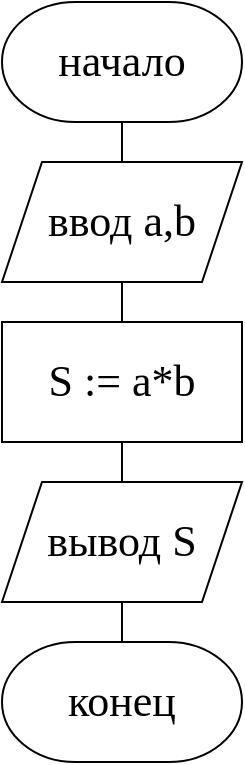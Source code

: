 <mxfile version="13.9.2" type="github">
  <diagram id="C5RBs43oDa-KdzZeNtuy" name="Page-1">
    <mxGraphModel dx="1422" dy="763" grid="1" gridSize="10" guides="1" tooltips="1" connect="1" arrows="1" fold="1" page="1" pageScale="1" pageWidth="827" pageHeight="1169" math="0" shadow="0">
      <root>
        <mxCell id="WIyWlLk6GJQsqaUBKTNV-0" />
        <mxCell id="WIyWlLk6GJQsqaUBKTNV-1" parent="WIyWlLk6GJQsqaUBKTNV-0" />
        <mxCell id="qzIZwbefHzwZ-c147n1I-0" value="&lt;div style=&quot;font-size: 22px;&quot;&gt;начало&lt;/div&gt;" style="strokeWidth=1;html=1;shape=mxgraph.flowchart.terminator;whiteSpace=wrap;fontFamily=Times New Roman;labelBackgroundColor=none;fontSize=22;" parent="WIyWlLk6GJQsqaUBKTNV-1" vertex="1">
          <mxGeometry x="120" y="40" width="120" height="60" as="geometry" />
        </mxCell>
        <mxCell id="qzIZwbefHzwZ-c147n1I-1" value="ввод a,b" style="shape=parallelogram;perimeter=parallelogramPerimeter;whiteSpace=wrap;html=1;fixedSize=1;strokeWidth=1;fontFamily=Times New Roman;labelBackgroundColor=none;fontSize=22;" parent="WIyWlLk6GJQsqaUBKTNV-1" vertex="1">
          <mxGeometry x="120" y="120" width="120" height="60" as="geometry" />
        </mxCell>
        <mxCell id="qzIZwbefHzwZ-c147n1I-2" value="S := a*b" style="rounded=0;whiteSpace=wrap;html=1;strokeWidth=1;fontFamily=Times New Roman;labelBackgroundColor=none;fontSize=22;" parent="WIyWlLk6GJQsqaUBKTNV-1" vertex="1">
          <mxGeometry x="120" y="200" width="120" height="60" as="geometry" />
        </mxCell>
        <mxCell id="qzIZwbefHzwZ-c147n1I-3" value="вывод S" style="shape=parallelogram;perimeter=parallelogramPerimeter;whiteSpace=wrap;html=1;fixedSize=1;strokeWidth=1;fontFamily=Times New Roman;labelBackgroundColor=none;fontSize=22;" parent="WIyWlLk6GJQsqaUBKTNV-1" vertex="1">
          <mxGeometry x="120" y="280" width="120" height="60" as="geometry" />
        </mxCell>
        <mxCell id="qzIZwbefHzwZ-c147n1I-4" value="конец" style="strokeWidth=1;html=1;shape=mxgraph.flowchart.terminator;whiteSpace=wrap;fontFamily=Times New Roman;labelBackgroundColor=none;fontSize=22;" parent="WIyWlLk6GJQsqaUBKTNV-1" vertex="1">
          <mxGeometry x="120" y="360" width="120" height="60" as="geometry" />
        </mxCell>
        <mxCell id="qzIZwbefHzwZ-c147n1I-5" value="" style="endArrow=none;html=1;entryX=0.5;entryY=1;entryDx=0;entryDy=0;entryPerimeter=0;exitX=0.5;exitY=0;exitDx=0;exitDy=0;strokeWidth=1;fontFamily=Times New Roman;labelBackgroundColor=none;fontSize=22;" parent="WIyWlLk6GJQsqaUBKTNV-1" source="qzIZwbefHzwZ-c147n1I-1" target="qzIZwbefHzwZ-c147n1I-0" edge="1">
          <mxGeometry width="50" height="50" relative="1" as="geometry">
            <mxPoint x="280" y="160" as="sourcePoint" />
            <mxPoint x="330" y="110" as="targetPoint" />
          </mxGeometry>
        </mxCell>
        <mxCell id="qzIZwbefHzwZ-c147n1I-6" value="" style="endArrow=none;html=1;entryX=0.5;entryY=1;entryDx=0;entryDy=0;exitX=0.5;exitY=0;exitDx=0;exitDy=0;strokeWidth=1;fontFamily=Times New Roman;labelBackgroundColor=none;fontSize=22;" parent="WIyWlLk6GJQsqaUBKTNV-1" source="qzIZwbefHzwZ-c147n1I-2" target="qzIZwbefHzwZ-c147n1I-1" edge="1">
          <mxGeometry width="50" height="50" relative="1" as="geometry">
            <mxPoint x="320" y="240" as="sourcePoint" />
            <mxPoint x="370" y="190" as="targetPoint" />
          </mxGeometry>
        </mxCell>
        <mxCell id="qzIZwbefHzwZ-c147n1I-7" value="" style="endArrow=none;html=1;entryX=0.5;entryY=1;entryDx=0;entryDy=0;strokeWidth=1;fontFamily=Times New Roman;labelBackgroundColor=none;fontSize=22;" parent="WIyWlLk6GJQsqaUBKTNV-1" source="qzIZwbefHzwZ-c147n1I-3" target="qzIZwbefHzwZ-c147n1I-2" edge="1">
          <mxGeometry width="50" height="50" relative="1" as="geometry">
            <mxPoint x="280" y="400" as="sourcePoint" />
            <mxPoint x="172" y="321" as="targetPoint" />
          </mxGeometry>
        </mxCell>
        <mxCell id="qzIZwbefHzwZ-c147n1I-8" value="" style="endArrow=none;html=1;strokeWidth=1;fontFamily=Times New Roman;labelBackgroundColor=none;fontSize=22;" parent="WIyWlLk6GJQsqaUBKTNV-1" source="qzIZwbefHzwZ-c147n1I-4" target="qzIZwbefHzwZ-c147n1I-3" edge="1">
          <mxGeometry width="50" height="50" relative="1" as="geometry">
            <mxPoint x="280" y="490" as="sourcePoint" />
            <mxPoint x="173" y="430" as="targetPoint" />
          </mxGeometry>
        </mxCell>
      </root>
    </mxGraphModel>
  </diagram>
</mxfile>
